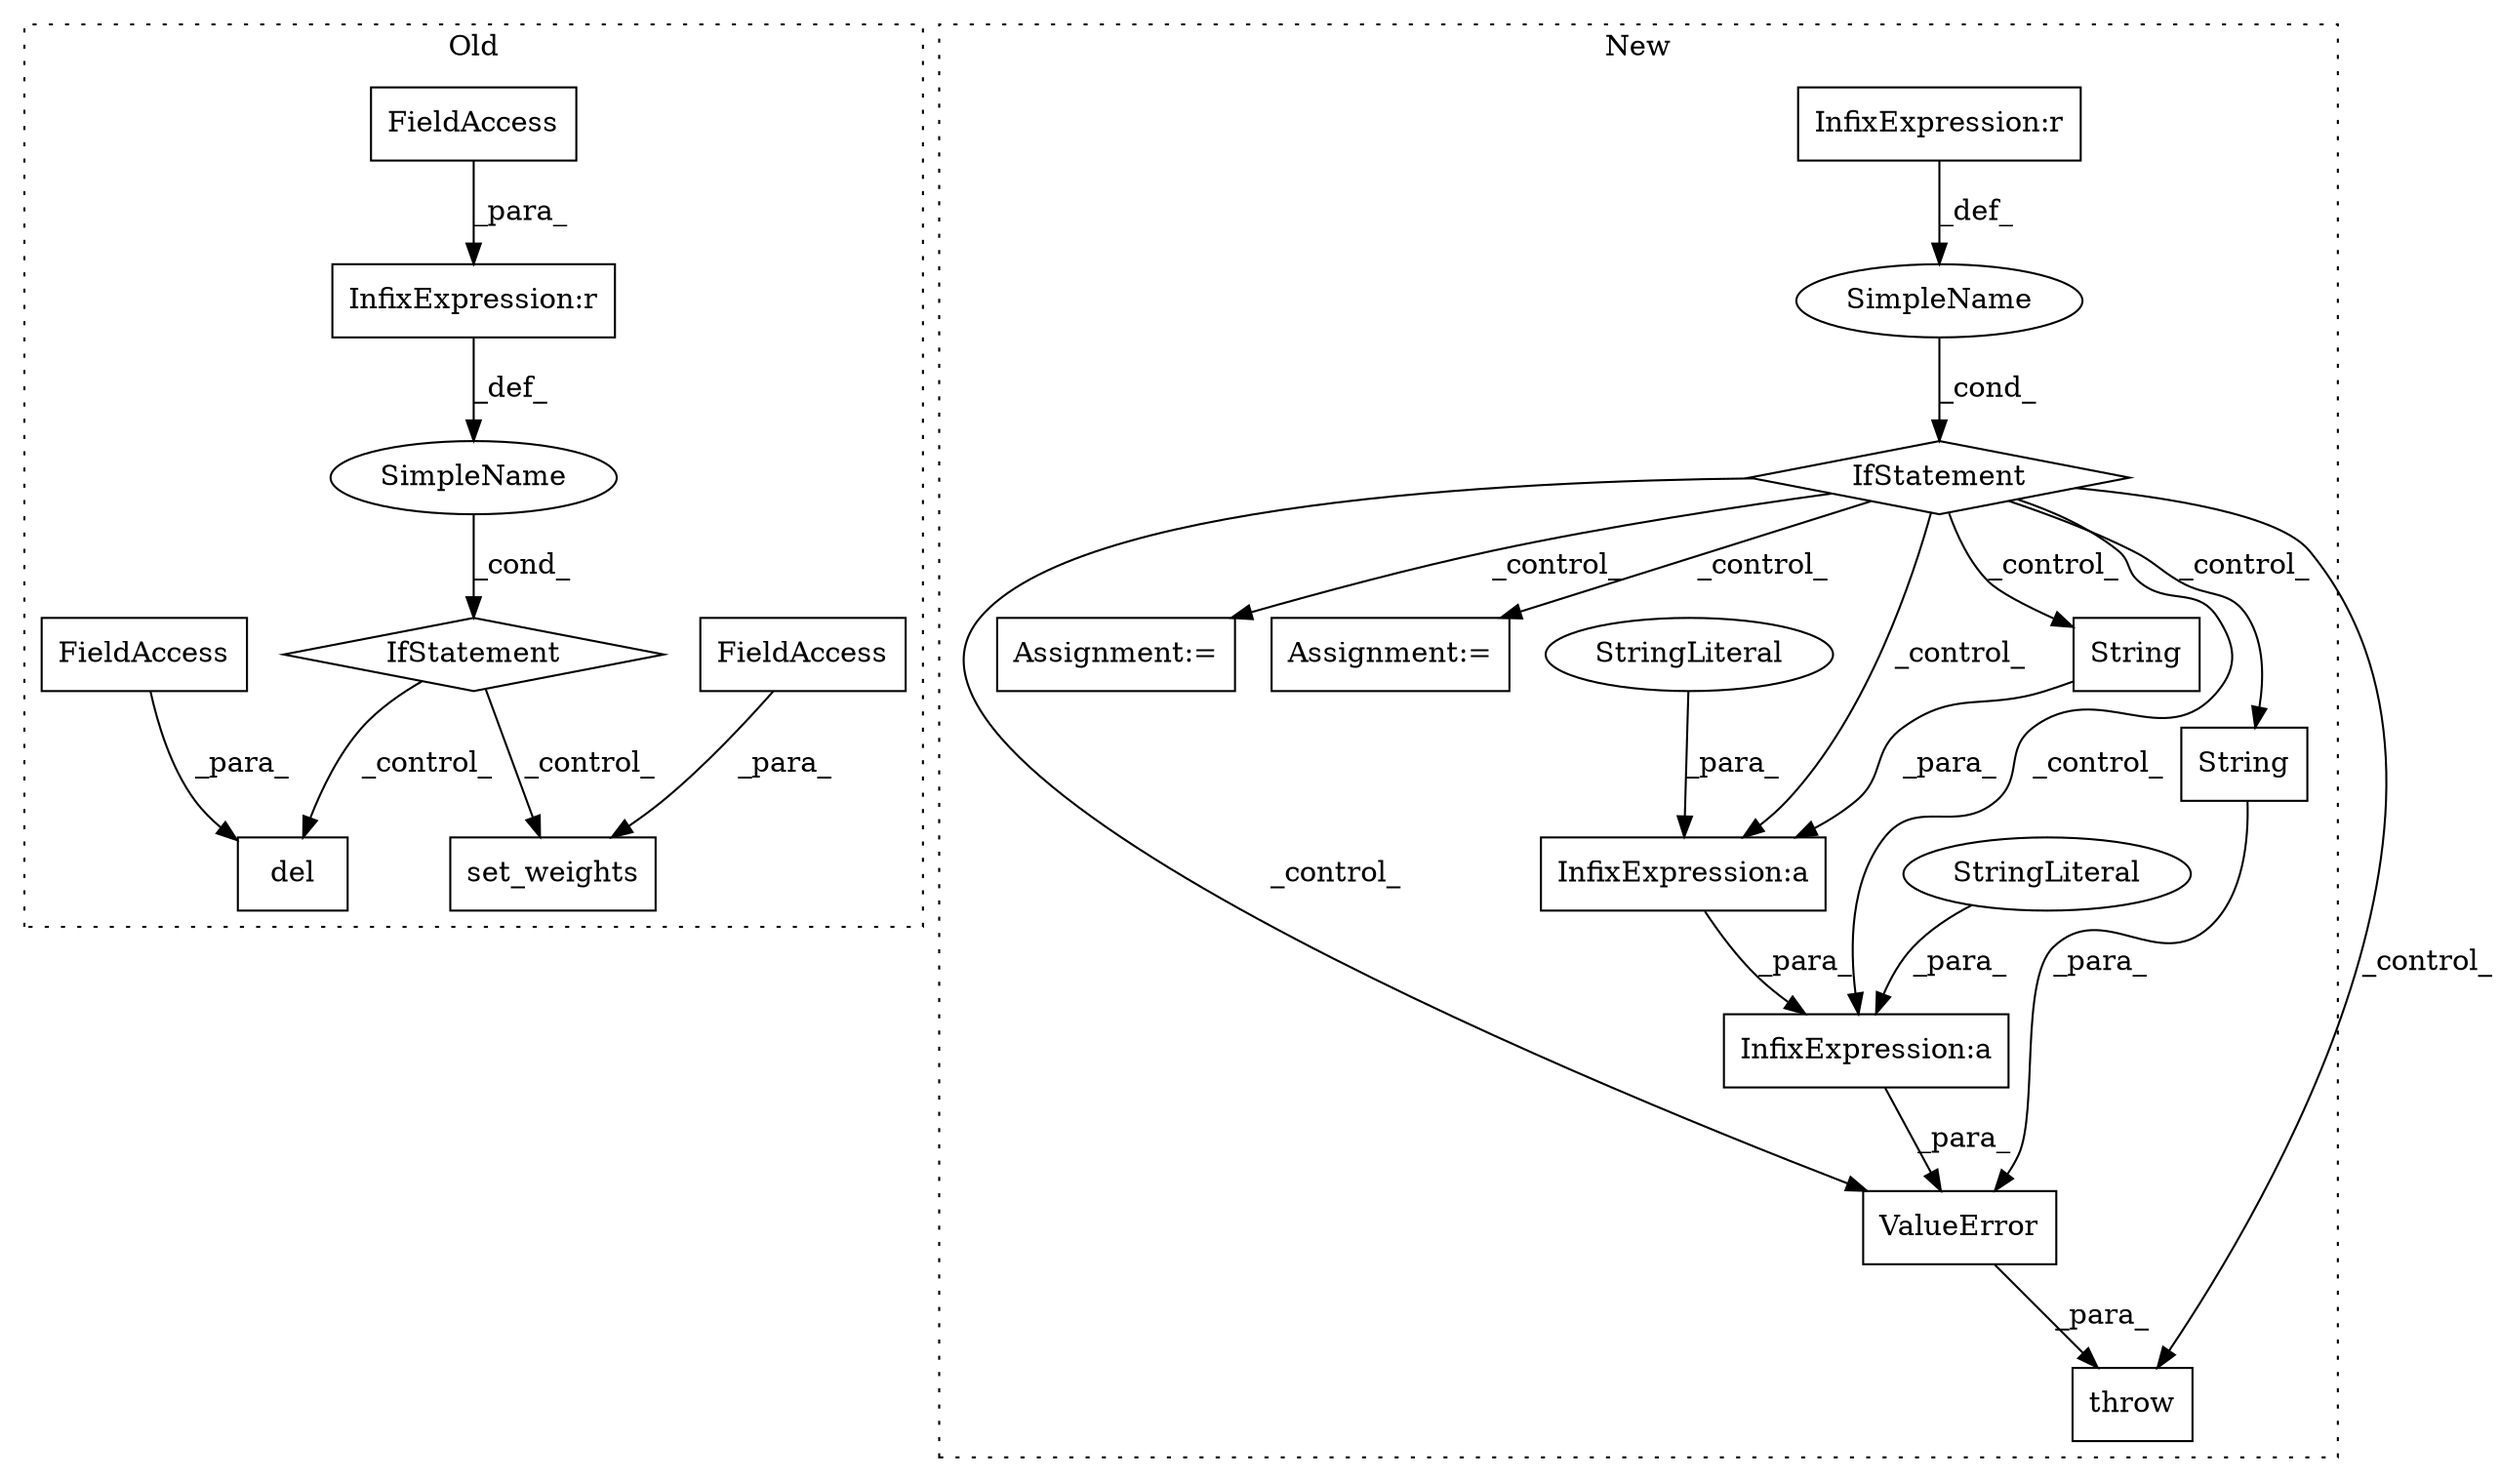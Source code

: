 digraph G {
subgraph cluster0 {
1 [label="set_weights" a="32" s="1571,1603" l="12,1" shape="box"];
3 [label="IfStatement" a="25" s="1524,1556" l="4,2" shape="diamond"];
4 [label="SimpleName" a="42" s="" l="" shape="ellipse"];
8 [label="InfixExpression:r" a="27" s="1548" l="4" shape="box"];
9 [label="FieldAccess" a="22" s="1528" l="20" shape="box"];
10 [label="del" a="32" s="1612,1636" l="4,1" shape="box"];
11 [label="FieldAccess" a="22" s="1583" l="20" shape="box"];
12 [label="FieldAccess" a="22" s="1616" l="20" shape="box"];
label = "Old";
style="dotted";
}
subgraph cluster1 {
2 [label="IfStatement" a="25" s="1440,1455" l="4,2" shape="diamond"];
5 [label="Assignment:=" a="7" s="1929" l="1" shape="box"];
6 [label="SimpleName" a="42" s="" l="" shape="ellipse"];
7 [label="Assignment:=" a="7" s="2111" l="1" shape="box"];
13 [label="String" a="32" s="1495,1511" l="7,1" shape="box"];
14 [label="ValueError" a="32" s="1471,1640" l="11,1" shape="box"];
15 [label="InfixExpression:r" a="27" s="1447" l="4" shape="box"];
16 [label="throw" a="53" s="1465" l="6" shape="box"];
17 [label="String" a="32" s="1614,1632" l="7,1" shape="box"];
18 [label="InfixExpression:a" a="27" s="1513" l="3" shape="box"];
19 [label="InfixExpression:a" a="27" s="1492" l="3" shape="box"];
20 [label="StringLiteral" a="45" s="1485" l="7" shape="ellipse"];
21 [label="StringLiteral" a="45" s="1516" l="94" shape="ellipse"];
label = "New";
style="dotted";
}
2 -> 18 [label="_control_"];
2 -> 5 [label="_control_"];
2 -> 17 [label="_control_"];
2 -> 16 [label="_control_"];
2 -> 19 [label="_control_"];
2 -> 14 [label="_control_"];
2 -> 7 [label="_control_"];
2 -> 13 [label="_control_"];
3 -> 10 [label="_control_"];
3 -> 1 [label="_control_"];
4 -> 3 [label="_cond_"];
6 -> 2 [label="_cond_"];
8 -> 4 [label="_def_"];
9 -> 8 [label="_para_"];
11 -> 1 [label="_para_"];
12 -> 10 [label="_para_"];
13 -> 19 [label="_para_"];
14 -> 16 [label="_para_"];
15 -> 6 [label="_def_"];
17 -> 14 [label="_para_"];
18 -> 14 [label="_para_"];
19 -> 18 [label="_para_"];
20 -> 19 [label="_para_"];
21 -> 18 [label="_para_"];
}
